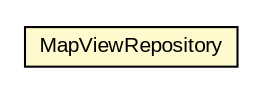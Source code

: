 #!/usr/local/bin/dot
#
# Class diagram 
# Generated by UMLGraph version R5_6-24-gf6e263 (http://www.umlgraph.org/)
#

digraph G {
	edge [fontname="arial",fontsize=10,labelfontname="arial",labelfontsize=10];
	node [fontname="arial",fontsize=10,shape=plaintext];
	nodesep=0.25;
	ranksep=0.5;
	// org.osmdroid.views.MapViewRepository
	c177557 [label=<<table title="org.osmdroid.views.MapViewRepository" border="0" cellborder="1" cellspacing="0" cellpadding="2" port="p" bgcolor="lemonChiffon" href="./MapViewRepository.html">
		<tr><td><table border="0" cellspacing="0" cellpadding="1">
<tr><td align="center" balign="center"> MapViewRepository </td></tr>
		</table></td></tr>
		</table>>, URL="./MapViewRepository.html", fontname="arial", fontcolor="black", fontsize=10.0];
}

